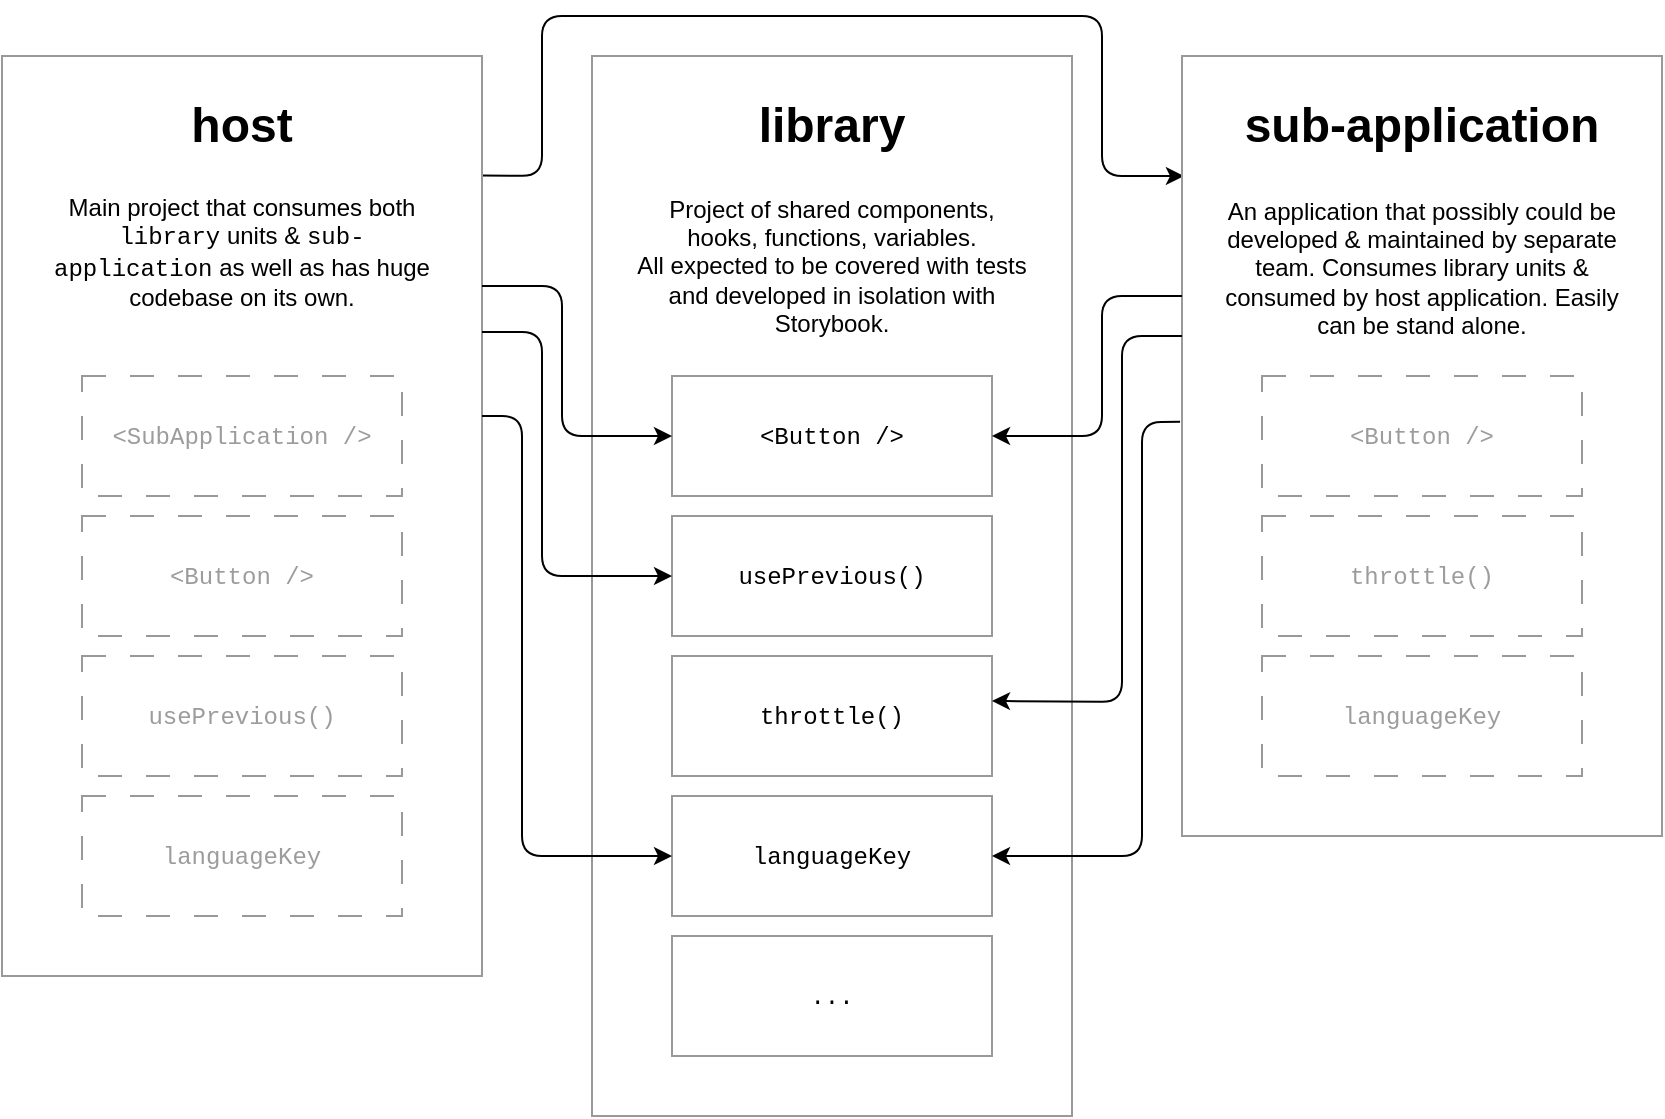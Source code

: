 <mxfile>
    <diagram id="oRp2Oue8HrE-dBr1oJg9" name="Main">
        <mxGraphModel dx="1130" dy="593" grid="1" gridSize="10" guides="1" tooltips="1" connect="1" arrows="1" fold="1" page="1" pageScale="1" pageWidth="850" pageHeight="1100" math="0" shadow="0">
            <root>
                <mxCell id="0"/>
                <mxCell id="1" parent="0"/>
                <mxCell id="27" style="edgeStyle=none;html=1;exitX=1;exitY=0.13;exitDx=0;exitDy=0;entryX=0.004;entryY=0.154;entryDx=0;entryDy=0;fontFamily=Courier New;exitPerimeter=0;entryPerimeter=0;" parent="1" source="2" target="4" edge="1">
                    <mxGeometry relative="1" as="geometry">
                        <Array as="points">
                            <mxPoint x="280" y="100"/>
                            <mxPoint x="280" y="20"/>
                            <mxPoint x="560" y="20"/>
                            <mxPoint x="560" y="100"/>
                        </Array>
                    </mxGeometry>
                </mxCell>
                <mxCell id="2" value="" style="whiteSpace=wrap;html=1;strokeColor=#999999;" parent="1" vertex="1">
                    <mxGeometry x="10" y="40" width="240" height="460" as="geometry"/>
                </mxCell>
                <mxCell id="3" value="&lt;h1&gt;host&lt;/h1&gt;" style="text;strokeColor=none;align=center;fillColor=none;html=1;verticalAlign=middle;whiteSpace=wrap;rounded=0;" parent="1" vertex="1">
                    <mxGeometry x="100" y="60" width="60" height="30" as="geometry"/>
                </mxCell>
                <mxCell id="4" value="" style="whiteSpace=wrap;html=1;strokeColor=#999999;" parent="1" vertex="1">
                    <mxGeometry x="600" y="40" width="240" height="390" as="geometry"/>
                </mxCell>
                <mxCell id="5" value="&lt;h1&gt;sub-application&lt;/h1&gt;" style="text;strokeColor=none;align=center;fillColor=none;html=1;verticalAlign=middle;whiteSpace=wrap;rounded=0;" parent="1" vertex="1">
                    <mxGeometry x="630" y="60" width="180" height="30" as="geometry"/>
                </mxCell>
                <mxCell id="6" value="" style="whiteSpace=wrap;html=1;strokeColor=#999999;" parent="1" vertex="1">
                    <mxGeometry x="305" y="40" width="240" height="530" as="geometry"/>
                </mxCell>
                <mxCell id="7" value="&lt;h1&gt;library&lt;/h1&gt;" style="text;strokeColor=none;align=center;fillColor=none;html=1;verticalAlign=middle;whiteSpace=wrap;rounded=0;" parent="1" vertex="1">
                    <mxGeometry x="370" y="60" width="110" height="30" as="geometry"/>
                </mxCell>
                <mxCell id="8" value="Project of shared components, hooks, functions, variables.&lt;br&gt;All expected to be covered with tests and developed in isolation with Storybook." style="text;strokeColor=none;align=center;fillColor=none;html=1;verticalAlign=middle;whiteSpace=wrap;rounded=0;" parent="1" vertex="1">
                    <mxGeometry x="325" y="100" width="200" height="90" as="geometry"/>
                </mxCell>
                <mxCell id="9" value="" style="whiteSpace=wrap;html=1;strokeColor=#999999;strokeWidth=1;" parent="1" vertex="1">
                    <mxGeometry x="345" y="200" width="160" height="60" as="geometry"/>
                </mxCell>
                <mxCell id="10" value="&lt;font face=&quot;Courier New&quot;&gt;&amp;lt;Button /&amp;gt;&lt;/font&gt;" style="text;strokeColor=none;align=center;fillColor=none;html=1;verticalAlign=middle;whiteSpace=wrap;rounded=0;strokeWidth=1;" parent="1" vertex="1">
                    <mxGeometry x="345" y="215" width="160" height="30" as="geometry"/>
                </mxCell>
                <mxCell id="11" value="" style="whiteSpace=wrap;html=1;strokeColor=#999999;strokeWidth=1;" parent="1" vertex="1">
                    <mxGeometry x="345" y="270" width="160" height="60" as="geometry"/>
                </mxCell>
                <mxCell id="12" value="&lt;font face=&quot;Courier New&quot;&gt;usePrevious()&lt;/font&gt;" style="text;strokeColor=none;align=center;fillColor=none;html=1;verticalAlign=middle;whiteSpace=wrap;rounded=0;strokeWidth=1;" parent="1" vertex="1">
                    <mxGeometry x="345" y="285" width="160" height="30" as="geometry"/>
                </mxCell>
                <mxCell id="14" value="" style="whiteSpace=wrap;html=1;strokeColor=#999999;strokeWidth=1;" parent="1" vertex="1">
                    <mxGeometry x="345" y="340" width="160" height="60" as="geometry"/>
                </mxCell>
                <mxCell id="15" value="&lt;font face=&quot;Courier New&quot;&gt;throttle()&lt;/font&gt;" style="text;strokeColor=none;align=center;fillColor=none;html=1;verticalAlign=middle;whiteSpace=wrap;rounded=0;strokeWidth=1;" parent="1" vertex="1">
                    <mxGeometry x="345" y="355" width="160" height="30" as="geometry"/>
                </mxCell>
                <mxCell id="16" value="" style="whiteSpace=wrap;html=1;strokeColor=#999999;strokeWidth=1;" parent="1" vertex="1">
                    <mxGeometry x="345" y="410" width="160" height="60" as="geometry"/>
                </mxCell>
                <mxCell id="17" value="&lt;font face=&quot;Courier New&quot;&gt;languageKey&lt;/font&gt;" style="text;strokeColor=none;align=center;fillColor=none;html=1;verticalAlign=middle;whiteSpace=wrap;rounded=0;strokeWidth=1;" parent="1" vertex="1">
                    <mxGeometry x="345" y="425" width="160" height="30" as="geometry"/>
                </mxCell>
                <mxCell id="20" value="" style="whiteSpace=wrap;html=1;strokeColor=#999999;strokeWidth=1;" parent="1" vertex="1">
                    <mxGeometry x="345" y="480" width="160" height="60" as="geometry"/>
                </mxCell>
                <mxCell id="21" value="&lt;font face=&quot;Courier New&quot;&gt;...&lt;/font&gt;" style="text;strokeColor=none;align=center;fillColor=none;html=1;verticalAlign=middle;whiteSpace=wrap;rounded=0;strokeWidth=1;" parent="1" vertex="1">
                    <mxGeometry x="345" y="495" width="160" height="30" as="geometry"/>
                </mxCell>
                <mxCell id="22" style="edgeStyle=none;html=1;entryX=0;entryY=0.5;entryDx=0;entryDy=0;fontFamily=Courier New;exitX=1;exitY=0.25;exitDx=0;exitDy=0;" parent="1" source="2" target="10" edge="1">
                    <mxGeometry relative="1" as="geometry">
                        <Array as="points">
                            <mxPoint x="290" y="155"/>
                            <mxPoint x="290" y="230"/>
                        </Array>
                    </mxGeometry>
                </mxCell>
                <mxCell id="23" style="edgeStyle=none;html=1;entryX=0;entryY=0.5;entryDx=0;entryDy=0;fontFamily=Courier New;" parent="1" target="12" edge="1">
                    <mxGeometry relative="1" as="geometry">
                        <mxPoint x="250" y="178" as="sourcePoint"/>
                        <Array as="points">
                            <mxPoint x="280" y="178"/>
                            <mxPoint x="280" y="300"/>
                        </Array>
                    </mxGeometry>
                </mxCell>
                <mxCell id="24" style="edgeStyle=none;html=1;entryX=0;entryY=0.5;entryDx=0;entryDy=0;fontFamily=Courier New;" parent="1" target="17" edge="1">
                    <mxGeometry relative="1" as="geometry">
                        <mxPoint x="250" y="220" as="sourcePoint"/>
                        <Array as="points">
                            <mxPoint x="270" y="220"/>
                            <mxPoint x="270" y="440"/>
                        </Array>
                    </mxGeometry>
                </mxCell>
                <mxCell id="28" value="Main project that consumes both &lt;font face=&quot;Courier New&quot;&gt;library&lt;/font&gt; units &amp;amp; &lt;font face=&quot;Courier New&quot;&gt;sub-application&lt;/font&gt; as well as has huge codebase on its own." style="text;strokeColor=none;align=center;fillColor=none;html=1;verticalAlign=middle;whiteSpace=wrap;rounded=0;" parent="1" vertex="1">
                    <mxGeometry x="30" y="106" width="200" height="64" as="geometry"/>
                </mxCell>
                <mxCell id="29" value="An application that possibly could be developed &amp;amp; maintained by separate team. Consumes library units &amp;amp; consumed by host application. Easily can be stand alone." style="text;strokeColor=none;align=center;fillColor=none;html=1;verticalAlign=middle;whiteSpace=wrap;rounded=0;" parent="1" vertex="1">
                    <mxGeometry x="620" y="101" width="200" height="90" as="geometry"/>
                </mxCell>
                <mxCell id="31" value="" style="whiteSpace=wrap;html=1;strokeColor=#999999;strokeWidth=1;dashed=1;dashPattern=12 12;" parent="1" vertex="1">
                    <mxGeometry x="50" y="200" width="160" height="60" as="geometry"/>
                </mxCell>
                <mxCell id="32" value="&lt;font face=&quot;Courier New&quot; color=&quot;#9c9c9c&quot;&gt;&amp;lt;SubApplication /&amp;gt;&lt;/font&gt;" style="text;strokeColor=none;align=center;fillColor=none;html=1;verticalAlign=middle;whiteSpace=wrap;rounded=0;strokeWidth=1;" parent="1" vertex="1">
                    <mxGeometry x="50" y="215" width="160" height="30" as="geometry"/>
                </mxCell>
                <mxCell id="33" value="" style="whiteSpace=wrap;html=1;strokeColor=#999999;strokeWidth=1;dashed=1;dashPattern=12 12;" parent="1" vertex="1">
                    <mxGeometry x="50" y="270" width="160" height="60" as="geometry"/>
                </mxCell>
                <mxCell id="34" value="&lt;font color=&quot;#9c9c9c&quot; face=&quot;Courier New&quot;&gt;&amp;lt;Button /&amp;gt;&lt;/font&gt;" style="text;strokeColor=none;align=center;fillColor=none;html=1;verticalAlign=middle;whiteSpace=wrap;rounded=0;strokeWidth=1;" parent="1" vertex="1">
                    <mxGeometry x="50" y="285" width="160" height="30" as="geometry"/>
                </mxCell>
                <mxCell id="35" value="" style="whiteSpace=wrap;html=1;strokeColor=#999999;strokeWidth=1;dashed=1;dashPattern=12 12;" parent="1" vertex="1">
                    <mxGeometry x="50" y="340" width="160" height="60" as="geometry"/>
                </mxCell>
                <mxCell id="36" value="&lt;font face=&quot;Courier New&quot; color=&quot;#9c9c9c&quot;&gt;usePrevious()&lt;/font&gt;" style="text;strokeColor=none;align=center;fillColor=none;html=1;verticalAlign=middle;whiteSpace=wrap;rounded=0;strokeWidth=1;" parent="1" vertex="1">
                    <mxGeometry x="50" y="360" width="160" height="20" as="geometry"/>
                </mxCell>
                <mxCell id="37" value="" style="whiteSpace=wrap;html=1;strokeColor=#999999;strokeWidth=1;dashed=1;dashPattern=12 12;" parent="1" vertex="1">
                    <mxGeometry x="50" y="410" width="160" height="60" as="geometry"/>
                </mxCell>
                <mxCell id="38" value="&lt;font face=&quot;Courier New&quot; color=&quot;#9c9c9c&quot;&gt;languageKey&lt;/font&gt;" style="text;strokeColor=none;align=center;fillColor=none;html=1;verticalAlign=middle;whiteSpace=wrap;rounded=0;strokeWidth=1;" parent="1" vertex="1">
                    <mxGeometry x="50" y="425" width="160" height="30" as="geometry"/>
                </mxCell>
                <mxCell id="45" value="" style="edgeStyle=none;html=1;fontFamily=Courier New;fontColor=#9C9C9C;entryX=1;entryY=0.5;entryDx=0;entryDy=0;" parent="1" target="10" edge="1">
                    <mxGeometry relative="1" as="geometry">
                        <mxPoint x="600" y="160" as="sourcePoint"/>
                        <mxPoint x="510" y="230" as="targetPoint"/>
                        <Array as="points">
                            <mxPoint x="560" y="160"/>
                            <mxPoint x="560" y="230"/>
                        </Array>
                    </mxGeometry>
                </mxCell>
                <mxCell id="39" value="" style="whiteSpace=wrap;html=1;strokeColor=#999999;strokeWidth=1;dashed=1;dashPattern=12 12;" parent="1" vertex="1">
                    <mxGeometry x="640" y="200" width="160" height="60" as="geometry"/>
                </mxCell>
                <mxCell id="40" value="&lt;span style=&quot;color: rgb(156, 156, 156); font-family: &amp;quot;Courier New&amp;quot;;&quot;&gt;&amp;lt;Button /&amp;gt;&lt;/span&gt;" style="text;strokeColor=none;align=center;fillColor=none;html=1;verticalAlign=middle;whiteSpace=wrap;rounded=0;strokeWidth=1;" parent="1" vertex="1">
                    <mxGeometry x="640" y="215" width="160" height="30" as="geometry"/>
                </mxCell>
                <mxCell id="41" value="" style="whiteSpace=wrap;html=1;strokeColor=#999999;strokeWidth=1;dashed=1;dashPattern=12 12;" parent="1" vertex="1">
                    <mxGeometry x="640" y="270" width="160" height="60" as="geometry"/>
                </mxCell>
                <mxCell id="42" value="&lt;font color=&quot;#9c9c9c&quot; face=&quot;Courier New&quot;&gt;throttle()&lt;/font&gt;" style="text;strokeColor=none;align=center;fillColor=none;html=1;verticalAlign=middle;whiteSpace=wrap;rounded=0;strokeWidth=1;" parent="1" vertex="1">
                    <mxGeometry x="640" y="285" width="160" height="30" as="geometry"/>
                </mxCell>
                <mxCell id="43" value="" style="whiteSpace=wrap;html=1;strokeColor=#999999;strokeWidth=1;dashed=1;dashPattern=12 12;" parent="1" vertex="1">
                    <mxGeometry x="640" y="340" width="160" height="60" as="geometry"/>
                </mxCell>
                <mxCell id="44" value="&lt;font face=&quot;Courier New&quot; color=&quot;#9c9c9c&quot;&gt;languageKey&lt;/font&gt;" style="text;strokeColor=none;align=center;fillColor=none;html=1;verticalAlign=middle;whiteSpace=wrap;rounded=0;strokeWidth=1;" parent="1" vertex="1">
                    <mxGeometry x="640" y="360" width="160" height="20" as="geometry"/>
                </mxCell>
                <mxCell id="49" value="" style="edgeStyle=none;html=1;fontFamily=Courier New;fontColor=#9C9C9C;entryX=1;entryY=0.25;entryDx=0;entryDy=0;" parent="1" target="15" edge="1">
                    <mxGeometry relative="1" as="geometry">
                        <mxPoint x="600" y="180" as="sourcePoint"/>
                        <mxPoint x="505" y="300" as="targetPoint"/>
                        <Array as="points">
                            <mxPoint x="570" y="180"/>
                            <mxPoint x="570" y="363"/>
                        </Array>
                    </mxGeometry>
                </mxCell>
                <mxCell id="51" value="" style="edgeStyle=none;html=1;fontFamily=Courier New;fontColor=#9C9C9C;entryX=1;entryY=0.5;entryDx=0;entryDy=0;exitX=-0.004;exitY=0.469;exitDx=0;exitDy=0;exitPerimeter=0;" parent="1" source="4" target="17" edge="1">
                    <mxGeometry relative="1" as="geometry">
                        <Array as="points">
                            <mxPoint x="580" y="223"/>
                            <mxPoint x="580" y="440"/>
                        </Array>
                    </mxGeometry>
                </mxCell>
            </root>
        </mxGraphModel>
    </diagram>
</mxfile>